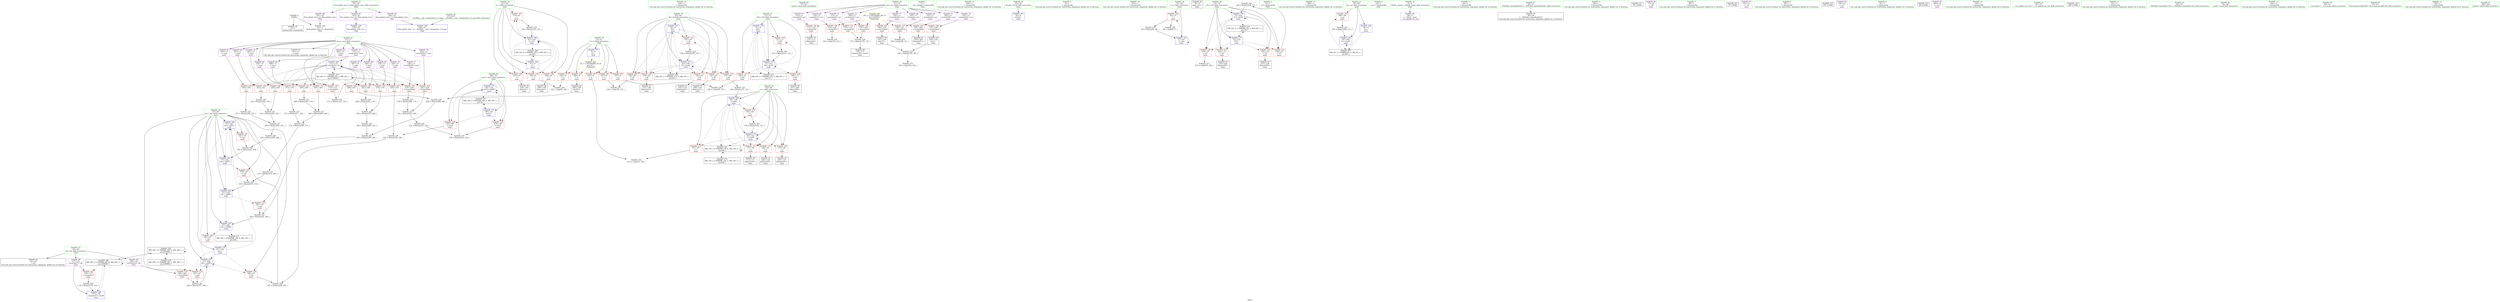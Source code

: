 digraph "SVFG" {
	label="SVFG";

	Node0x563de5ebff80 [shape=record,color=grey,label="{NodeID: 0\nNullPtr}"];
	Node0x563de5ebff80 -> Node0x563de5ee06c0[style=solid];
	Node0x563de5ebff80 -> Node0x563de5ee87f0[style=solid];
	Node0x563de5ee9860 [shape=record,color=blue,label="{NodeID: 180\n67\<--247\nans\<--add71\nmain\n}"];
	Node0x563de5ee9860 -> Node0x563de5ee67e0[style=dashed];
	Node0x563de5ee9860 -> Node0x563de5ee9930[style=dashed];
	Node0x563de5ee0c90 [shape=record,color=red,label="{NodeID: 97\n100\<--8\n\<--n\nmain\n}"];
	Node0x563de5ee0c90 -> Node0x563de5ee5f10[style=solid];
	Node0x563de5ec4550 [shape=record,color=green,label="{NodeID: 14\n216\<--1\n\<--dummyObj\nCan only get source location for instruction, argument, global var or function.}"];
	Node0x563de5ee1880 [shape=record,color=red,label="{NodeID: 111\n152\<--63\n\<--i8\nmain\n}"];
	Node0x563de5ee1880 -> Node0x563de5ee1fc0[style=solid];
	Node0x563de5edfa30 [shape=record,color=green,label="{NodeID: 28\n52\<--53\nmain\<--main_field_insensitive\n}"];
	Node0x563de5ee6b20 [shape=record,color=red,label="{NodeID: 125\n234\<--69\n\<--ans2\nmain\n}"];
	Node0x563de5ee6b20 -> Node0x563de5eee6b0[style=solid];
	Node0x563de5ee05c0 [shape=record,color=green,label="{NodeID: 42\n27\<--315\n_GLOBAL__sub_I_SergioVieri_0_0.cpp\<--_GLOBAL__sub_I_SergioVieri_0_0.cpp_field_insensitive\n}"];
	Node0x563de5ee05c0 -> Node0x563de5ee86f0[style=solid];
	Node0x563de5eed030 [shape=record,color=grey,label="{NodeID: 222\n115 = Binary(114, 116, )\n}"];
	Node0x563de5eed030 -> Node0x563de5ee8c30[style=solid];
	Node0x563de5ee7680 [shape=record,color=red,label="{NodeID: 139\n160\<--159\n\<--arrayidx26\nmain\n}"];
	Node0x563de5ee7680 -> Node0x563de5ee2230[style=solid];
	Node0x563de5ee2230 [shape=record,color=black,label="{NodeID: 56\n161\<--160\nconv27\<--\nmain\n}"];
	Node0x563de5ee2230 -> Node0x563de5eedf30[style=solid];
	Node0x563de5eee530 [shape=record,color=grey,label="{NodeID: 236\n175 = Binary(170, 174, )\n}"];
	Node0x563de5eee530 -> Node0x563de5ee24a0[style=solid];
	Node0x563de5ee81e0 [shape=record,color=red,label="{NodeID: 153\n271\<--270\n\<--\nmain\n}"];
	Node0x563de5ee81e0 -> Node0x563de5eec8b0[style=solid];
	Node0x563de5ee2d90 [shape=record,color=purple,label="{NodeID: 70\n154\<--11\narrayidx24\<--arr\nmain\n}"];
	Node0x563de5ee2d90 -> Node0x563de5ee75b0[style=solid];
	Node0x563de5ee5f10 [shape=record,color=grey,label="{NodeID: 250\n101 = cmp(99, 100, )\n}"];
	Node0x563de5ee8dd0 [shape=record,color=blue,label="{NodeID: 167\n63\<--9\ni8\<--\nmain\n}"];
	Node0x563de5ee8dd0 -> Node0x563de5ee1610[style=dashed];
	Node0x563de5ee8dd0 -> Node0x563de5ee16e0[style=dashed];
	Node0x563de5ee8dd0 -> Node0x563de5ee17b0[style=dashed];
	Node0x563de5ee8dd0 -> Node0x563de5ee1880[style=dashed];
	Node0x563de5ee8dd0 -> Node0x563de5ee1950[style=dashed];
	Node0x563de5ee8dd0 -> Node0x563de5ee1a20[style=dashed];
	Node0x563de5ee8dd0 -> Node0x563de5ee9110[style=dashed];
	Node0x563de5ee8dd0 -> Node0x563de5efd910[style=dashed];
	Node0x563de5ee38f0 [shape=record,color=purple,label="{NodeID: 84\n270\<--13\n\<--num\nmain\n}"];
	Node0x563de5ee38f0 -> Node0x563de5ee81e0[style=solid];
	Node0x563de5ebfe60 [shape=record,color=green,label="{NodeID: 1\n7\<--1\n__dso_handle\<--dummyObj\nGlob }"];
	Node0x563de5ee9930 [shape=record,color=blue,label="{NodeID: 181\n67\<--262\nans\<--add77\nmain\n}"];
	Node0x563de5ee9930 -> Node0x563de5ee68b0[style=dashed];
	Node0x563de5ee9930 -> Node0x563de5ee9a00[style=dashed];
	Node0x563de5ee0d60 [shape=record,color=red,label="{NodeID: 98\n127\<--8\n\<--n\nmain\n}"];
	Node0x563de5ee0d60 -> Node0x563de5ee6090[style=solid];
	Node0x563de5ec4620 [shape=record,color=green,label="{NodeID: 15\n220\<--1\n\<--dummyObj\nCan only get source location for instruction, argument, global var or function.}"];
	Node0x563de5ee1950 [shape=record,color=red,label="{NodeID: 112\n167\<--63\n\<--i8\nmain\n}"];
	Node0x563de5ee1950 -> Node0x563de5ee2300[style=solid];
	Node0x563de5edfb00 [shape=record,color=green,label="{NodeID: 29\n55\<--56\nretval\<--retval_field_insensitive\nmain\n}"];
	Node0x563de5edfb00 -> Node0x563de5ee88f0[style=solid];
	Node0x563de5ee6bf0 [shape=record,color=red,label="{NodeID: 126\n242\<--69\n\<--ans2\nmain\n}"];
	Node0x563de5ee6bf0 -> Node0x563de5eee9b0[style=solid];
	Node0x563de5ee06c0 [shape=record,color=black,label="{NodeID: 43\n2\<--3\ndummyVal\<--dummyVal\n}"];
	Node0x563de5eed1b0 [shape=record,color=grey,label="{NodeID: 223\n276 = Binary(275, 274, )\n}"];
	Node0x563de5eed1b0 -> Node0x563de5ee9a00[style=solid];
	Node0x563de5ee7750 [shape=record,color=red,label="{NodeID: 140\n170\<--169\n\<--arrayidx32\nmain\n}"];
	Node0x563de5ee7750 -> Node0x563de5eee530[style=solid];
	Node0x563de5ee2300 [shape=record,color=black,label="{NodeID: 57\n168\<--167\nidxprom31\<--\nmain\n}"];
	Node0x563de5eee6b0 [shape=record,color=grey,label="{NodeID: 237\n235 = Binary(234, 232, )\n}"];
	Node0x563de5eee6b0 -> Node0x563de5ee96c0[style=solid];
	Node0x563de5ee82b0 [shape=record,color=red,label="{NodeID: 154\n279\<--278\n\<--\nmain\n}"];
	Node0x563de5ee82b0 -> Node0x563de5eed630[style=solid];
	Node0x563de5ee2e60 [shape=record,color=purple,label="{NodeID: 71\n159\<--11\narrayidx26\<--arr\nmain\n}"];
	Node0x563de5ee2e60 -> Node0x563de5ee7680[style=solid];
	Node0x563de5ee6090 [shape=record,color=grey,label="{NodeID: 251\n128 = cmp(126, 127, )\n}"];
	Node0x563de5ee8ea0 [shape=record,color=blue,label="{NodeID: 168\n65\<--138\nj\<--add\nmain\n}"];
	Node0x563de5ee8ea0 -> Node0x563de5ee1af0[style=dashed];
	Node0x563de5ee8ea0 -> Node0x563de5ee6300[style=dashed];
	Node0x563de5ee8ea0 -> Node0x563de5ee63d0[style=dashed];
	Node0x563de5ee8ea0 -> Node0x563de5ee64a0[style=dashed];
	Node0x563de5ee8ea0 -> Node0x563de5ee6570[style=dashed];
	Node0x563de5ee8ea0 -> Node0x563de5ee9040[style=dashed];
	Node0x563de5ee8ea0 -> Node0x563de5efb110[style=dashed];
	Node0x563de5ee39c0 [shape=record,color=purple,label="{NodeID: 85\n278\<--13\n\<--num\nmain\n}"];
	Node0x563de5ee39c0 -> Node0x563de5ee82b0[style=solid];
	Node0x563de5ec4200 [shape=record,color=green,label="{NodeID: 2\n9\<--1\n\<--dummyObj\nCan only get source location for instruction, argument, global var or function.}"];
	Node0x563de5ee9a00 [shape=record,color=blue,label="{NodeID: 182\n67\<--276\nans\<--add83\nmain\n}"];
	Node0x563de5ee9a00 -> Node0x563de5ee6980[style=dashed];
	Node0x563de5ee9a00 -> Node0x563de5ee9ad0[style=dashed];
	Node0x563de5ee0e30 [shape=record,color=red,label="{NodeID: 99\n142\<--8\n\<--n\nmain\n}"];
	Node0x563de5ee0e30 -> Node0x563de5ee6210[style=solid];
	Node0x563de5ec4b50 [shape=record,color=green,label="{NodeID: 16\n233\<--1\n\<--dummyObj\nCan only get source location for instruction, argument, global var or function.}"];
	Node0x563de5ee1a20 [shape=record,color=red,label="{NodeID: 113\n187\<--63\n\<--i8\nmain\n}"];
	Node0x563de5ee1a20 -> Node0x563de5eee230[style=solid];
	Node0x563de5edfbd0 [shape=record,color=green,label="{NodeID: 30\n57\<--58\nt\<--t_field_insensitive\nmain\n}"];
	Node0x563de5edfbd0 -> Node0x563de5ee10a0[style=solid];
	Node0x563de5edfbd0 -> Node0x563de5ee8a90[style=solid];
	Node0x563de5ee6cc0 [shape=record,color=red,label="{NodeID: 127\n196\<--71\n\<--i45\nmain\n}"];
	Node0x563de5ee6cc0 -> Node0x563de5ef1340[style=solid];
	Node0x563de5ee07c0 [shape=record,color=black,label="{NodeID: 44\n54\<--9\nmain_ret\<--\nmain\n}"];
	Node0x563de5eed330 [shape=record,color=grey,label="{NodeID: 224\n284 = Binary(283, 233, )\n}"];
	Node0x563de5eed330 -> Node0x563de5eeceb0[style=solid];
	Node0x563de5ee7820 [shape=record,color=red,label="{NodeID: 141\n174\<--173\n\<--arrayidx34\nmain\n}"];
	Node0x563de5ee7820 -> Node0x563de5eee530[style=solid];
	Node0x563de5ee23d0 [shape=record,color=black,label="{NodeID: 58\n172\<--171\nidxprom33\<--\nmain\n}"];
	Node0x563de5eee830 [shape=record,color=grey,label="{NodeID: 238\n239 = Binary(238, 121, )\n}"];
	Node0x563de5eee830 -> Node0x563de5ee9790[style=solid];
	Node0x563de5ee8380 [shape=record,color=red,label="{NodeID: 155\n281\<--280\n\<--\nmain\n}"];
	Node0x563de5ee8380 -> Node0x563de5eeca30[style=solid];
	Node0x563de5ee2f30 [shape=record,color=purple,label="{NodeID: 72\n169\<--11\narrayidx32\<--arr\nmain\n}"];
	Node0x563de5ee2f30 -> Node0x563de5ee7750[style=solid];
	Node0x563de5ee6210 [shape=record,color=grey,label="{NodeID: 252\n143 = cmp(141, 142, )\n}"];
	Node0x563de5ee8f70 [shape=record,color=blue,label="{NodeID: 169\n177\<--179\narrayidx37\<--inc38\nmain\n}"];
	Node0x563de5ee8f70 -> Node0x563de5f02220[style=dashed];
	Node0x563de5ee3a90 [shape=record,color=purple,label="{NodeID: 86\n280\<--13\n\<--num\nmain\n}"];
	Node0x563de5ee3a90 -> Node0x563de5ee8380[style=solid];
	Node0x563de5ec4290 [shape=record,color=green,label="{NodeID: 3\n21\<--1\n.str\<--dummyObj\nGlob }"];
	Node0x563de5ee9ad0 [shape=record,color=blue,label="{NodeID: 183\n67\<--292\nans\<--add90\nmain\n}"];
	Node0x563de5ee9ad0 -> Node0x563de5ee6a50[style=dashed];
	Node0x563de5ee9ad0 -> Node0x563de5efe310[style=dashed];
	Node0x563de5ee0f00 [shape=record,color=red,label="{NodeID: 100\n197\<--8\n\<--n\nmain\n}"];
	Node0x563de5ee0f00 -> Node0x563de5ef1340[style=solid];
	Node0x563de5ec4c20 [shape=record,color=green,label="{NodeID: 17\n260\<--1\n\<--dummyObj\nCan only get source location for instruction, argument, global var or function.}"];
	Node0x563de5ee1af0 [shape=record,color=red,label="{NodeID: 114\n141\<--65\n\<--j\nmain\n}"];
	Node0x563de5ee1af0 -> Node0x563de5ee6210[style=solid];
	Node0x563de5edfca0 [shape=record,color=green,label="{NodeID: 31\n59\<--60\nno\<--no_field_insensitive\nmain\n}"];
	Node0x563de5edfca0 -> Node0x563de5ee1170[style=solid];
	Node0x563de5edfca0 -> Node0x563de5ee89c0[style=solid];
	Node0x563de5edfca0 -> Node0x563de5ee9ba0[style=solid];
	Node0x563de5f036f0 [shape=record,color=yellow,style=double,label="{NodeID: 294\n24V_1 = ENCHI(MR_24V_0)\npts\{120000 \}\nFun[main]}"];
	Node0x563de5f036f0 -> Node0x563de5ee7270[style=dashed];
	Node0x563de5f036f0 -> Node0x563de5ee7410[style=dashed];
	Node0x563de5f036f0 -> Node0x563de5ee74e0[style=dashed];
	Node0x563de5f036f0 -> Node0x563de5ee75b0[style=dashed];
	Node0x563de5f036f0 -> Node0x563de5ee7680[style=dashed];
	Node0x563de5f036f0 -> Node0x563de5ee7750[style=dashed];
	Node0x563de5f036f0 -> Node0x563de5ee7820[style=dashed];
	Node0x563de5f036f0 -> Node0x563de5ee79c0[style=dashed];
	Node0x563de5ee6d90 [shape=record,color=red,label="{NodeID: 128\n200\<--71\n\<--i45\nmain\n}"];
	Node0x563de5ee6d90 -> Node0x563de5ee2570[style=solid];
	Node0x563de5ee0890 [shape=record,color=black,label="{NodeID: 45\n16\<--13\n\<--num\nCan only get source location for instruction, argument, global var or function.}"];
	Node0x563de5eed4b0 [shape=record,color=grey,label="{NodeID: 225\n295 = Binary(294, 121, )\n}"];
	Node0x563de5eed4b0 -> Node0x563de5ee9ba0[style=solid];
	Node0x563de5ee78f0 [shape=record,color=red,label="{NodeID: 142\n178\<--177\n\<--arrayidx37\nmain\n}"];
	Node0x563de5ee78f0 -> Node0x563de5eed930[style=solid];
	Node0x563de5ee24a0 [shape=record,color=black,label="{NodeID: 59\n176\<--175\nidxprom36\<--mul35\nmain\n}"];
	Node0x563de5eee9b0 [shape=record,color=grey,label="{NodeID: 239\n245 = Binary(242, 244, )\n}"];
	Node0x563de5eee9b0 -> Node0x563de5eeeb30[style=solid];
	Node0x563de5ee8450 [shape=record,color=red,label="{NodeID: 156\n288\<--287\n\<--\nmain\n}"];
	Node0x563de5ee8450 -> Node0x563de5eecd30[style=solid];
	Node0x563de5ee3000 [shape=record,color=purple,label="{NodeID: 73\n173\<--11\narrayidx34\<--arr\nmain\n}"];
	Node0x563de5ee3000 -> Node0x563de5ee7820[style=solid];
	Node0x563de5ef0ec0 [shape=record,color=grey,label="{NodeID: 253\n163 = cmp(162, 164, )\n}"];
	Node0x563de5ee9040 [shape=record,color=blue,label="{NodeID: 170\n65\<--183\nj\<--inc40\nmain\n}"];
	Node0x563de5ee9040 -> Node0x563de5ee1af0[style=dashed];
	Node0x563de5ee9040 -> Node0x563de5ee6300[style=dashed];
	Node0x563de5ee9040 -> Node0x563de5ee63d0[style=dashed];
	Node0x563de5ee9040 -> Node0x563de5ee64a0[style=dashed];
	Node0x563de5ee9040 -> Node0x563de5ee6570[style=dashed];
	Node0x563de5ee9040 -> Node0x563de5ee9040[style=dashed];
	Node0x563de5ee9040 -> Node0x563de5efb110[style=dashed];
	Node0x563de5ee3b60 [shape=record,color=purple,label="{NodeID: 87\n287\<--13\n\<--num\nmain\n}"];
	Node0x563de5ee3b60 -> Node0x563de5ee8450[style=solid];
	Node0x563de5ec05f0 [shape=record,color=green,label="{NodeID: 4\n23\<--1\n.str.1\<--dummyObj\nGlob }"];
	Node0x563de5efcf10 [shape=record,color=black,label="{NodeID: 267\nMR_8V_3 = PHI(MR_8V_4, MR_8V_2, )\npts\{60 \}\n}"];
	Node0x563de5efcf10 -> Node0x563de5ee1170[style=dashed];
	Node0x563de5efcf10 -> Node0x563de5ee9ba0[style=dashed];
	Node0x563de5ee9ba0 [shape=record,color=blue,label="{NodeID: 184\n59\<--295\nno\<--inc91\nmain\n}"];
	Node0x563de5ee9ba0 -> Node0x563de5efcf10[style=dashed];
	Node0x563de5ee0fd0 [shape=record,color=red,label="{NodeID: 101\n285\<--8\n\<--n\nmain\n}"];
	Node0x563de5ee0fd0 -> Node0x563de5ee28b0[style=solid];
	Node0x563de5ec4cf0 [shape=record,color=green,label="{NodeID: 18\n4\<--6\n_ZStL8__ioinit\<--_ZStL8__ioinit_field_insensitive\nGlob }"];
	Node0x563de5ec4cf0 -> Node0x563de5ee2980[style=solid];
	Node0x563de5ee6300 [shape=record,color=red,label="{NodeID: 115\n145\<--65\n\<--j\nmain\n}"];
	Node0x563de5ee6300 -> Node0x563de5ee1ef0[style=solid];
	Node0x563de5edfd70 [shape=record,color=green,label="{NodeID: 32\n61\<--62\ni\<--i_field_insensitive\nmain\n}"];
	Node0x563de5edfd70 -> Node0x563de5ee1240[style=solid];
	Node0x563de5edfd70 -> Node0x563de5ee13a0[style=solid];
	Node0x563de5edfd70 -> Node0x563de5ee1470[style=solid];
	Node0x563de5edfd70 -> Node0x563de5ee1540[style=solid];
	Node0x563de5edfd70 -> Node0x563de5ee8b60[style=solid];
	Node0x563de5edfd70 -> Node0x563de5ee8d00[style=solid];
	Node0x563de5ee5210 [shape=record,color=grey,label="{NodeID: 212\n268 = Binary(267, 116, )\n}"];
	Node0x563de5ee5210 -> Node0x563de5eec2b0[style=solid];
	Node0x563de5ee6e60 [shape=record,color=red,label="{NodeID: 129\n211\<--71\n\<--i45\nmain\n}"];
	Node0x563de5ee6e60 -> Node0x563de5ee5610[style=solid];
	Node0x563de5ee0990 [shape=record,color=black,label="{NodeID: 46\n19\<--18\n\<--ab\nCan only get source location for instruction, argument, global var or function.}"];
	Node0x563de5eed630 [shape=record,color=grey,label="{NodeID: 226\n283 = Binary(279, 282, )\n}"];
	Node0x563de5eed630 -> Node0x563de5eed330[style=solid];
	Node0x563de5ee79c0 [shape=record,color=red,label="{NodeID: 143\n203\<--202\n\<--arrayidx50\nmain\n}"];
	Node0x563de5ee79c0 -> Node0x563de5ee2640[style=solid];
	Node0x563de5ee2570 [shape=record,color=black,label="{NodeID: 60\n201\<--200\nidxprom49\<--\nmain\n}"];
	Node0x563de5eeeb30 [shape=record,color=grey,label="{NodeID: 240\n247 = Binary(246, 245, )\n}"];
	Node0x563de5eeeb30 -> Node0x563de5ee9860[style=solid];
	Node0x563de5ee8520 [shape=record,color=blue,label="{NodeID: 157\n8\<--9\nn\<--\nGlob }"];
	Node0x563de5ee8520 -> Node0x563de5f02310[style=dashed];
	Node0x563de5ee30d0 [shape=record,color=purple,label="{NodeID: 74\n202\<--11\narrayidx50\<--arr\nmain\n}"];
	Node0x563de5ee30d0 -> Node0x563de5ee79c0[style=solid];
	Node0x563de5ef1040 [shape=record,color=grey,label="{NodeID: 254\n134 = cmp(133, 121, )\n}"];
	Node0x563de5ee9110 [shape=record,color=blue,label="{NodeID: 171\n63\<--188\ni8\<--inc43\nmain\n}"];
	Node0x563de5ee9110 -> Node0x563de5ee1610[style=dashed];
	Node0x563de5ee9110 -> Node0x563de5ee16e0[style=dashed];
	Node0x563de5ee9110 -> Node0x563de5ee17b0[style=dashed];
	Node0x563de5ee9110 -> Node0x563de5ee1880[style=dashed];
	Node0x563de5ee9110 -> Node0x563de5ee1950[style=dashed];
	Node0x563de5ee9110 -> Node0x563de5ee1a20[style=dashed];
	Node0x563de5ee9110 -> Node0x563de5ee9110[style=dashed];
	Node0x563de5ee9110 -> Node0x563de5efd910[style=dashed];
	Node0x563de5ee3c30 [shape=record,color=purple,label="{NodeID: 88\n177\<--18\narrayidx37\<--ab\nmain\n}"];
	Node0x563de5ee3c30 -> Node0x563de5ee78f0[style=solid];
	Node0x563de5ee3c30 -> Node0x563de5ee8f70[style=solid];
	Node0x563de5ec0680 [shape=record,color=green,label="{NodeID: 5\n26\<--1\n\<--dummyObj\nCan only get source location for instruction, argument, global var or function.}"];
	Node0x563de5efd410 [shape=record,color=black,label="{NodeID: 268\nMR_10V_2 = PHI(MR_10V_4, MR_10V_1, )\npts\{62 \}\n}"];
	Node0x563de5efd410 -> Node0x563de5ee8b60[style=dashed];
	Node0x563de5ee10a0 [shape=record,color=red,label="{NodeID: 102\n82\<--57\n\<--t\nmain\n}"];
	Node0x563de5ee10a0 -> Node0x563de5eec5b0[style=solid];
	Node0x563de5ee10a0 -> Node0x563de5ee5d90[style=solid];
	Node0x563de5ec4dc0 [shape=record,color=green,label="{NodeID: 19\n8\<--10\nn\<--n_field_insensitive\nGlob }"];
	Node0x563de5ec4dc0 -> Node0x563de5ee0c90[style=solid];
	Node0x563de5ec4dc0 -> Node0x563de5ee0d60[style=solid];
	Node0x563de5ec4dc0 -> Node0x563de5ee0e30[style=solid];
	Node0x563de5ec4dc0 -> Node0x563de5ee0f00[style=solid];
	Node0x563de5ec4dc0 -> Node0x563de5ee0fd0[style=solid];
	Node0x563de5ec4dc0 -> Node0x563de5ee8520[style=solid];
	Node0x563de5f02220 [shape=record,color=black,label="{NodeID: 282\nMR_28V_5 = PHI(MR_28V_6, MR_28V_3, )\npts\{200000 \}\n}"];
	Node0x563de5f02220 -> Node0x563de5ee78f0[style=dashed];
	Node0x563de5f02220 -> Node0x563de5ee8f70[style=dashed];
	Node0x563de5f02220 -> Node0x563de5efb610[style=dashed];
	Node0x563de5f02220 -> Node0x563de5f02220[style=dashed];
	Node0x563de5ee63d0 [shape=record,color=red,label="{NodeID: 116\n157\<--65\n\<--j\nmain\n}"];
	Node0x563de5ee63d0 -> Node0x563de5ee2160[style=solid];
	Node0x563de5edfe40 [shape=record,color=green,label="{NodeID: 33\n63\<--64\ni8\<--i8_field_insensitive\nmain\n}"];
	Node0x563de5edfe40 -> Node0x563de5ee1610[style=solid];
	Node0x563de5edfe40 -> Node0x563de5ee16e0[style=solid];
	Node0x563de5edfe40 -> Node0x563de5ee17b0[style=solid];
	Node0x563de5edfe40 -> Node0x563de5ee1880[style=solid];
	Node0x563de5edfe40 -> Node0x563de5ee1950[style=solid];
	Node0x563de5edfe40 -> Node0x563de5ee1a20[style=solid];
	Node0x563de5edfe40 -> Node0x563de5ee8dd0[style=solid];
	Node0x563de5edfe40 -> Node0x563de5ee9110[style=solid];
	Node0x563de5eec2b0 [shape=record,color=grey,label="{NodeID: 213\n269 = Binary(265, 268, )\n}"];
	Node0x563de5eec2b0 -> Node0x563de5eec730[style=solid];
	Node0x563de5ee6f30 [shape=record,color=red,label="{NodeID: 130\n218\<--73\n\<--i57\nmain\n}"];
	Node0x563de5ee6f30 -> Node0x563de5ef14c0[style=solid];
	Node0x563de5ee0a90 [shape=record,color=black,label="{NodeID: 47\n38\<--39\n\<--_ZNSt8ios_base4InitD1Ev\nCan only get source location for instruction, argument, global var or function.}"];
	Node0x563de5eed7b0 [shape=record,color=grey,label="{NodeID: 227\n231 = Binary(225, 230, )\n}"];
	Node0x563de5eed7b0 -> Node0x563de5eedab0[style=solid];
	Node0x563de5ee7a90 [shape=record,color=red,label="{NodeID: 144\n206\<--205\n\<--arrayidx52\nmain\n}"];
	Node0x563de5ee7a90 -> Node0x563de5ee5310[style=solid];
	Node0x563de5ee2640 [shape=record,color=black,label="{NodeID: 61\n204\<--203\nidxprom51\<--\nmain\n}"];
	Node0x563de5eeecb0 [shape=record,color=grey,label="{NodeID: 241\n254 = Binary(250, 253, )\n}"];
	Node0x563de5eeecb0 -> Node0x563de5ee5a90[style=solid];
	Node0x563de5ee85f0 [shape=record,color=blue,label="{NodeID: 158\n319\<--26\nllvm.global_ctors_0\<--\nGlob }"];
	Node0x563de5ee31a0 [shape=record,color=purple,label="{NodeID: 75\n113\<--13\narrayidx6\<--num\nmain\n}"];
	Node0x563de5ee31a0 -> Node0x563de5ee7340[style=solid];
	Node0x563de5ee31a0 -> Node0x563de5ee8c30[style=solid];
	Node0x563de5ef11c0 [shape=record,color=grey,label="{NodeID: 255\n149 = cmp(148, 121, )\n}"];
	Node0x563de5ee91e0 [shape=record,color=blue,label="{NodeID: 172\n67\<--192\nans\<--\nmain\n}"];
	Node0x563de5ee91e0 -> Node0x563de5ee6640[style=dashed];
	Node0x563de5ee91e0 -> Node0x563de5ee6710[style=dashed];
	Node0x563de5ee91e0 -> Node0x563de5ee9450[style=dashed];
	Node0x563de5ee91e0 -> Node0x563de5ee9860[style=dashed];
	Node0x563de5ee3d00 [shape=record,color=purple,label="{NodeID: 89\n205\<--18\narrayidx52\<--ab\nmain\n}"];
	Node0x563de5ee3d00 -> Node0x563de5ee7a90[style=solid];
	Node0x563de5ec0860 [shape=record,color=green,label="{NodeID: 6\n84\<--1\n\<--dummyObj\nCan only get source location for instruction, argument, global var or function.}"];
	Node0x563de5efd910 [shape=record,color=black,label="{NodeID: 269\nMR_12V_2 = PHI(MR_12V_4, MR_12V_1, )\npts\{64 \}\n}"];
	Node0x563de5efd910 -> Node0x563de5ee8dd0[style=dashed];
	Node0x563de5ee1170 [shape=record,color=red,label="{NodeID: 103\n294\<--59\n\<--no\nmain\n}"];
	Node0x563de5ee1170 -> Node0x563de5eed4b0[style=solid];
	Node0x563de5ec4e90 [shape=record,color=green,label="{NodeID: 20\n11\<--12\narr\<--arr_field_insensitive\nGlob }"];
	Node0x563de5ec4e90 -> Node0x563de5ee2a50[style=solid];
	Node0x563de5ec4e90 -> Node0x563de5ee2b20[style=solid];
	Node0x563de5ec4e90 -> Node0x563de5ee2bf0[style=solid];
	Node0x563de5ec4e90 -> Node0x563de5ee2cc0[style=solid];
	Node0x563de5ec4e90 -> Node0x563de5ee2d90[style=solid];
	Node0x563de5ec4e90 -> Node0x563de5ee2e60[style=solid];
	Node0x563de5ec4e90 -> Node0x563de5ee2f30[style=solid];
	Node0x563de5ec4e90 -> Node0x563de5ee3000[style=solid];
	Node0x563de5ec4e90 -> Node0x563de5ee30d0[style=solid];
	Node0x563de5f02310 [shape=record,color=yellow,style=double,label="{NodeID: 283\n2V_1 = ENCHI(MR_2V_0)\npts\{10 \}\nFun[main]}"];
	Node0x563de5f02310 -> Node0x563de5ee0c90[style=dashed];
	Node0x563de5f02310 -> Node0x563de5ee0d60[style=dashed];
	Node0x563de5f02310 -> Node0x563de5ee0e30[style=dashed];
	Node0x563de5f02310 -> Node0x563de5ee0f00[style=dashed];
	Node0x563de5f02310 -> Node0x563de5ee0fd0[style=dashed];
	Node0x563de5ee64a0 [shape=record,color=red,label="{NodeID: 117\n171\<--65\n\<--j\nmain\n}"];
	Node0x563de5ee64a0 -> Node0x563de5ee23d0[style=solid];
	Node0x563de5edff10 [shape=record,color=green,label="{NodeID: 34\n65\<--66\nj\<--j_field_insensitive\nmain\n}"];
	Node0x563de5edff10 -> Node0x563de5ee1af0[style=solid];
	Node0x563de5edff10 -> Node0x563de5ee6300[style=solid];
	Node0x563de5edff10 -> Node0x563de5ee63d0[style=solid];
	Node0x563de5edff10 -> Node0x563de5ee64a0[style=solid];
	Node0x563de5edff10 -> Node0x563de5ee6570[style=solid];
	Node0x563de5edff10 -> Node0x563de5ee8ea0[style=solid];
	Node0x563de5edff10 -> Node0x563de5ee9040[style=solid];
	Node0x563de5eec430 [shape=record,color=grey,label="{NodeID: 214\n274 = Binary(273, 260, )\n}"];
	Node0x563de5eec430 -> Node0x563de5eed1b0[style=solid];
	Node0x563de5ee7000 [shape=record,color=red,label="{NodeID: 131\n222\<--73\n\<--i57\nmain\n}"];
	Node0x563de5ee7000 -> Node0x563de5ee2710[style=solid];
	Node0x563de5ee1bb0 [shape=record,color=black,label="{NodeID: 48\n104\<--103\nidxprom\<--\nmain\n}"];
	Node0x563de5f0fac0 [shape=record,color=black,label="{NodeID: 311\n78 = PHI()\n}"];
	Node0x563de5eed930 [shape=record,color=grey,label="{NodeID: 228\n179 = Binary(178, 116, )\n}"];
	Node0x563de5eed930 -> Node0x563de5ee8f70[style=solid];
	Node0x563de5ee7b60 [shape=record,color=red,label="{NodeID: 145\n225\<--224\n\<--arrayidx62\nmain\n}"];
	Node0x563de5ee7b60 -> Node0x563de5eed7b0[style=solid];
	Node0x563de5ee2710 [shape=record,color=black,label="{NodeID: 62\n223\<--222\nidxprom61\<--\nmain\n}"];
	Node0x563de5ee5310 [shape=record,color=grey,label="{NodeID: 242\n208 = Binary(207, 206, )\n}"];
	Node0x563de5ee5310 -> Node0x563de5ee9450[style=solid];
	Node0x563de5ee86f0 [shape=record,color=blue,label="{NodeID: 159\n320\<--27\nllvm.global_ctors_1\<--_GLOBAL__sub_I_SergioVieri_0_0.cpp\nGlob }"];
	Node0x563de5ee3270 [shape=record,color=purple,label="{NodeID: 76\n224\<--13\narrayidx62\<--num\nmain\n}"];
	Node0x563de5ee3270 -> Node0x563de5ee7b60[style=solid];
	Node0x563de5ef1340 [shape=record,color=grey,label="{NodeID: 256\n198 = cmp(196, 197, )\n}"];
	Node0x563de5ee92b0 [shape=record,color=blue,label="{NodeID: 173\n69\<--192\nans2\<--\nmain\n}"];
	Node0x563de5ee92b0 -> Node0x563de5ee6b20[style=dashed];
	Node0x563de5ee92b0 -> Node0x563de5ee6bf0[style=dashed];
	Node0x563de5ee92b0 -> Node0x563de5ee96c0[style=dashed];
	Node0x563de5ee92b0 -> Node0x563de5efe810[style=dashed];
	Node0x563de5ee3dd0 [shape=record,color=purple,label="{NodeID: 90\n77\<--21\n\<--.str\nmain\n}"];
	Node0x563de5ec08f0 [shape=record,color=green,label="{NodeID: 7\n89\<--1\n\<--dummyObj\nCan only get source location for instruction, argument, global var or function.}"];
	Node0x563de5efde10 [shape=record,color=black,label="{NodeID: 270\nMR_14V_2 = PHI(MR_14V_3, MR_14V_1, )\npts\{66 \}\n}"];
	Node0x563de5efde10 -> Node0x563de5efb110[style=dashed];
	Node0x563de5ee1240 [shape=record,color=red,label="{NodeID: 104\n99\<--61\n\<--i\nmain\n}"];
	Node0x563de5ee1240 -> Node0x563de5ee5f10[style=solid];
	Node0x563de5ec4f60 [shape=record,color=green,label="{NodeID: 21\n13\<--17\nnum\<--num_field_insensitive\nGlob }"];
	Node0x563de5ec4f60 -> Node0x563de5ee0890[style=solid];
	Node0x563de5ec4f60 -> Node0x563de5ee31a0[style=solid];
	Node0x563de5ec4f60 -> Node0x563de5ee3270[style=solid];
	Node0x563de5ec4f60 -> Node0x563de5ee3340[style=solid];
	Node0x563de5ec4f60 -> Node0x563de5ee3410[style=solid];
	Node0x563de5ec4f60 -> Node0x563de5ee34e0[style=solid];
	Node0x563de5ec4f60 -> Node0x563de5ee35b0[style=solid];
	Node0x563de5ec4f60 -> Node0x563de5ee3680[style=solid];
	Node0x563de5ec4f60 -> Node0x563de5ee3750[style=solid];
	Node0x563de5ec4f60 -> Node0x563de5ee3820[style=solid];
	Node0x563de5ec4f60 -> Node0x563de5ee38f0[style=solid];
	Node0x563de5ec4f60 -> Node0x563de5ee39c0[style=solid];
	Node0x563de5ec4f60 -> Node0x563de5ee3a90[style=solid];
	Node0x563de5ec4f60 -> Node0x563de5ee3b60[style=solid];
	Node0x563de5ee6570 [shape=record,color=red,label="{NodeID: 118\n182\<--65\n\<--j\nmain\n}"];
	Node0x563de5ee6570 -> Node0x563de5eee3b0[style=solid];
	Node0x563de5edffe0 [shape=record,color=green,label="{NodeID: 35\n67\<--68\nans\<--ans_field_insensitive\nmain\n}"];
	Node0x563de5edffe0 -> Node0x563de5ee6640[style=solid];
	Node0x563de5edffe0 -> Node0x563de5ee6710[style=solid];
	Node0x563de5edffe0 -> Node0x563de5ee67e0[style=solid];
	Node0x563de5edffe0 -> Node0x563de5ee68b0[style=solid];
	Node0x563de5edffe0 -> Node0x563de5ee6980[style=solid];
	Node0x563de5edffe0 -> Node0x563de5ee6a50[style=solid];
	Node0x563de5edffe0 -> Node0x563de5ee91e0[style=solid];
	Node0x563de5edffe0 -> Node0x563de5ee9450[style=solid];
	Node0x563de5edffe0 -> Node0x563de5ee9860[style=solid];
	Node0x563de5edffe0 -> Node0x563de5ee9930[style=solid];
	Node0x563de5edffe0 -> Node0x563de5ee9a00[style=solid];
	Node0x563de5edffe0 -> Node0x563de5ee9ad0[style=solid];
	Node0x563de5eec5b0 [shape=record,color=grey,label="{NodeID: 215\n83 = Binary(82, 84, )\n}"];
	Node0x563de5eec5b0 -> Node0x563de5ee8a90[style=solid];
	Node0x563de5ee70d0 [shape=record,color=red,label="{NodeID: 132\n226\<--73\n\<--i57\nmain\n}"];
	Node0x563de5ee70d0 -> Node0x563de5ee27e0[style=solid];
	Node0x563de5ee1c80 [shape=record,color=black,label="{NodeID: 49\n109\<--108\nidxprom3\<--\nmain\n}"];
	Node0x563de5f0fbc0 [shape=record,color=black,label="{NodeID: 312\n37 = PHI()\n}"];
	Node0x563de5eedab0 [shape=record,color=grey,label="{NodeID: 229\n232 = Binary(231, 233, )\n}"];
	Node0x563de5eedab0 -> Node0x563de5eee6b0[style=solid];
	Node0x563de5ee7c30 [shape=record,color=red,label="{NodeID: 146\n229\<--228\n\<--arrayidx64\nmain\n}"];
	Node0x563de5ee7c30 -> Node0x563de5eedc30[style=solid];
	Node0x563de5ee27e0 [shape=record,color=black,label="{NodeID: 63\n227\<--226\nidxprom63\<--\nmain\n}"];
	Node0x563de5ee5490 [shape=record,color=grey,label="{NodeID: 243\n257 = Binary(256, 233, )\n}"];
	Node0x563de5ee5490 -> Node0x563de5ee5a90[style=solid];
	Node0x563de5ee87f0 [shape=record,color=blue, style = dotted,label="{NodeID: 160\n321\<--3\nllvm.global_ctors_2\<--dummyVal\nGlob }"];
	Node0x563de5ee3340 [shape=record,color=purple,label="{NodeID: 77\n228\<--13\narrayidx64\<--num\nmain\n}"];
	Node0x563de5ee3340 -> Node0x563de5ee7c30[style=solid];
	Node0x563de5ef14c0 [shape=record,color=grey,label="{NodeID: 257\n219 = cmp(218, 220, )\n}"];
	Node0x563de5ee9380 [shape=record,color=blue,label="{NodeID: 174\n71\<--9\ni45\<--\nmain\n}"];
	Node0x563de5ee9380 -> Node0x563de5ee6cc0[style=dashed];
	Node0x563de5ee9380 -> Node0x563de5ee6d90[style=dashed];
	Node0x563de5ee9380 -> Node0x563de5ee6e60[style=dashed];
	Node0x563de5ee9380 -> Node0x563de5ee9520[style=dashed];
	Node0x563de5ee9380 -> Node0x563de5efed10[style=dashed];
	Node0x563de5ee3ea0 [shape=record,color=purple,label="{NodeID: 91\n95\<--21\n\<--.str\nmain\n}"];
	Node0x563de5ec0980 [shape=record,color=green,label="{NodeID: 8\n90\<--1\n\<--dummyObj\nCan only get source location for instruction, argument, global var or function.}"];
	Node0x563de5efe310 [shape=record,color=black,label="{NodeID: 271\nMR_16V_2 = PHI(MR_16V_9, MR_16V_1, )\npts\{68 \}\n}"];
	Node0x563de5efe310 -> Node0x563de5ee91e0[style=dashed];
	Node0x563de5ee13a0 [shape=record,color=red,label="{NodeID: 105\n103\<--61\n\<--i\nmain\n}"];
	Node0x563de5ee13a0 -> Node0x563de5ee1bb0[style=solid];
	Node0x563de5ec5030 [shape=record,color=green,label="{NodeID: 22\n18\<--20\nab\<--ab_field_insensitive\nGlob }"];
	Node0x563de5ec5030 -> Node0x563de5ee0990[style=solid];
	Node0x563de5ec5030 -> Node0x563de5ee3c30[style=solid];
	Node0x563de5ec5030 -> Node0x563de5ee3d00[style=solid];
	Node0x563de5ee6640 [shape=record,color=red,label="{NodeID: 119\n207\<--67\n\<--ans\nmain\n}"];
	Node0x563de5ee6640 -> Node0x563de5ee5310[style=solid];
	Node0x563de5ee00b0 [shape=record,color=green,label="{NodeID: 36\n69\<--70\nans2\<--ans2_field_insensitive\nmain\n}"];
	Node0x563de5ee00b0 -> Node0x563de5ee6b20[style=solid];
	Node0x563de5ee00b0 -> Node0x563de5ee6bf0[style=solid];
	Node0x563de5ee00b0 -> Node0x563de5ee92b0[style=solid];
	Node0x563de5ee00b0 -> Node0x563de5ee96c0[style=solid];
	Node0x563de5eec730 [shape=record,color=grey,label="{NodeID: 216\n273 = Binary(269, 272, )\n}"];
	Node0x563de5eec730 -> Node0x563de5eec430[style=solid];
	Node0x563de5ee71a0 [shape=record,color=red,label="{NodeID: 133\n238\<--73\n\<--i57\nmain\n}"];
	Node0x563de5ee71a0 -> Node0x563de5eee830[style=solid];
	Node0x563de5ee1d50 [shape=record,color=black,label="{NodeID: 50\n112\<--111\nidxprom5\<--\nmain\n}"];
	Node0x563de5f0fcc0 [shape=record,color=black,label="{NodeID: 313\n107 = PHI()\n}"];
	Node0x563de5eedc30 [shape=record,color=grey,label="{NodeID: 230\n230 = Binary(229, 116, )\n}"];
	Node0x563de5eedc30 -> Node0x563de5eed7b0[style=solid];
	Node0x563de5ee7d00 [shape=record,color=red,label="{NodeID: 147\n244\<--243\n\<--\nmain\n}"];
	Node0x563de5ee7d00 -> Node0x563de5eee9b0[style=solid];
	Node0x563de5ee28b0 [shape=record,color=black,label="{NodeID: 64\n286\<--285\nconv87\<--\nmain\n}"];
	Node0x563de5ee28b0 -> Node0x563de5eecd30[style=solid];
	Node0x563de5ee5610 [shape=record,color=grey,label="{NodeID: 244\n212 = Binary(211, 121, )\n}"];
	Node0x563de5ee5610 -> Node0x563de5ee9520[style=solid];
	Node0x563de5ee88f0 [shape=record,color=blue,label="{NodeID: 161\n55\<--9\nretval\<--\nmain\n}"];
	Node0x563de5ee3410 [shape=record,color=purple,label="{NodeID: 78\n243\<--13\n\<--num\nmain\n}"];
	Node0x563de5ee3410 -> Node0x563de5ee7d00[style=solid];
	Node0x563de5ee9450 [shape=record,color=blue,label="{NodeID: 175\n67\<--208\nans\<--add53\nmain\n}"];
	Node0x563de5ee9450 -> Node0x563de5ee6640[style=dashed];
	Node0x563de5ee9450 -> Node0x563de5ee6710[style=dashed];
	Node0x563de5ee9450 -> Node0x563de5ee9450[style=dashed];
	Node0x563de5ee9450 -> Node0x563de5ee9860[style=dashed];
	Node0x563de5ee3f70 [shape=record,color=purple,label="{NodeID: 92\n106\<--21\n\<--.str\nmain\n}"];
	Node0x563de5ec3db0 [shape=record,color=green,label="{NodeID: 9\n91\<--1\n\<--dummyObj\nCan only get source location for instruction, argument, global var or function.}"];
	Node0x563de5efe810 [shape=record,color=black,label="{NodeID: 272\nMR_18V_2 = PHI(MR_18V_4, MR_18V_1, )\npts\{70 \}\n}"];
	Node0x563de5efe810 -> Node0x563de5ee92b0[style=dashed];
	Node0x563de5ee1470 [shape=record,color=red,label="{NodeID: 106\n108\<--61\n\<--i\nmain\n}"];
	Node0x563de5ee1470 -> Node0x563de5ee1c80[style=solid];
	Node0x563de5ec5100 [shape=record,color=green,label="{NodeID: 23\n25\<--29\nllvm.global_ctors\<--llvm.global_ctors_field_insensitive\nGlob }"];
	Node0x563de5ec5100 -> Node0x563de5ee4110[style=solid];
	Node0x563de5ec5100 -> Node0x563de5ee4210[style=solid];
	Node0x563de5ec5100 -> Node0x563de5ee0b90[style=solid];
	Node0x563de5ee6710 [shape=record,color=red,label="{NodeID: 120\n246\<--67\n\<--ans\nmain\n}"];
	Node0x563de5ee6710 -> Node0x563de5eeeb30[style=solid];
	Node0x563de5ee0180 [shape=record,color=green,label="{NodeID: 37\n71\<--72\ni45\<--i45_field_insensitive\nmain\n}"];
	Node0x563de5ee0180 -> Node0x563de5ee6cc0[style=solid];
	Node0x563de5ee0180 -> Node0x563de5ee6d90[style=solid];
	Node0x563de5ee0180 -> Node0x563de5ee6e60[style=solid];
	Node0x563de5ee0180 -> Node0x563de5ee9380[style=solid];
	Node0x563de5ee0180 -> Node0x563de5ee9520[style=solid];
	Node0x563de5eec8b0 [shape=record,color=grey,label="{NodeID: 217\n272 = Binary(271, 233, )\n}"];
	Node0x563de5eec8b0 -> Node0x563de5eec730[style=solid];
	Node0x563de5ee7270 [shape=record,color=red,label="{NodeID: 134\n111\<--110\n\<--arrayidx4\nmain\n}"];
	Node0x563de5ee7270 -> Node0x563de5ee1d50[style=solid];
	Node0x563de5ee1e20 [shape=record,color=black,label="{NodeID: 51\n131\<--130\nidxprom12\<--\nmain\n}"];
	Node0x563de5f0fdc0 [shape=record,color=black,label="{NodeID: 314\n96 = PHI()\n}"];
	Node0x563de5eeddb0 [shape=record,color=grey,label="{NodeID: 231\n292 = Binary(291, 290, )\n}"];
	Node0x563de5eeddb0 -> Node0x563de5ee9ad0[style=solid];
	Node0x563de5ee7dd0 [shape=record,color=red,label="{NodeID: 148\n250\<--249\n\<--\nmain\n}"];
	Node0x563de5ee7dd0 -> Node0x563de5eeecb0[style=solid];
	Node0x563de5ee2980 [shape=record,color=purple,label="{NodeID: 65\n36\<--4\n\<--_ZStL8__ioinit\n__cxx_global_var_init\n}"];
	Node0x563de5ee5790 [shape=record,color=grey,label="{NodeID: 245\n253 = Binary(252, 116, )\n}"];
	Node0x563de5ee5790 -> Node0x563de5eeecb0[style=solid];
	Node0x563de5ee89c0 [shape=record,color=blue,label="{NodeID: 162\n59\<--9\nno\<--\nmain\n}"];
	Node0x563de5ee89c0 -> Node0x563de5efcf10[style=dashed];
	Node0x563de5ee34e0 [shape=record,color=purple,label="{NodeID: 79\n249\<--13\n\<--num\nmain\n}"];
	Node0x563de5ee34e0 -> Node0x563de5ee7dd0[style=solid];
	Node0x563de5ee9520 [shape=record,color=blue,label="{NodeID: 176\n71\<--212\ni45\<--inc55\nmain\n}"];
	Node0x563de5ee9520 -> Node0x563de5ee6cc0[style=dashed];
	Node0x563de5ee9520 -> Node0x563de5ee6d90[style=dashed];
	Node0x563de5ee9520 -> Node0x563de5ee6e60[style=dashed];
	Node0x563de5ee9520 -> Node0x563de5ee9520[style=dashed];
	Node0x563de5ee9520 -> Node0x563de5efed10[style=dashed];
	Node0x563de5ee4040 [shape=record,color=purple,label="{NodeID: 93\n298\<--23\n\<--.str.1\nmain\n}"];
	Node0x563de5ec3e80 [shape=record,color=green,label="{NodeID: 10\n116\<--1\n\<--dummyObj\nCan only get source location for instruction, argument, global var or function.}"];
	Node0x563de5efed10 [shape=record,color=black,label="{NodeID: 273\nMR_20V_2 = PHI(MR_20V_4, MR_20V_1, )\npts\{72 \}\n}"];
	Node0x563de5efed10 -> Node0x563de5ee9380[style=dashed];
	Node0x563de5ee1540 [shape=record,color=red,label="{NodeID: 107\n119\<--61\n\<--i\nmain\n}"];
	Node0x563de5ee1540 -> Node0x563de5eecbb0[style=solid];
	Node0x563de5edf7f0 [shape=record,color=green,label="{NodeID: 24\n30\<--31\n__cxx_global_var_init\<--__cxx_global_var_init_field_insensitive\n}"];
	Node0x563de5ee67e0 [shape=record,color=red,label="{NodeID: 121\n261\<--67\n\<--ans\nmain\n}"];
	Node0x563de5ee67e0 -> Node0x563de5ee5910[style=solid];
	Node0x563de5ee0250 [shape=record,color=green,label="{NodeID: 38\n73\<--74\ni57\<--i57_field_insensitive\nmain\n}"];
	Node0x563de5ee0250 -> Node0x563de5ee6f30[style=solid];
	Node0x563de5ee0250 -> Node0x563de5ee7000[style=solid];
	Node0x563de5ee0250 -> Node0x563de5ee70d0[style=solid];
	Node0x563de5ee0250 -> Node0x563de5ee71a0[style=solid];
	Node0x563de5ee0250 -> Node0x563de5ee95f0[style=solid];
	Node0x563de5ee0250 -> Node0x563de5ee9790[style=solid];
	Node0x563de5eeca30 [shape=record,color=grey,label="{NodeID: 218\n282 = Binary(281, 116, )\n}"];
	Node0x563de5eeca30 -> Node0x563de5eed630[style=solid];
	Node0x563de5ee7340 [shape=record,color=red,label="{NodeID: 135\n114\<--113\n\<--arrayidx6\nmain\n}"];
	Node0x563de5ee7340 -> Node0x563de5eed030[style=solid];
	Node0x563de5ee1ef0 [shape=record,color=black,label="{NodeID: 52\n146\<--145\nidxprom18\<--\nmain\n}"];
	Node0x563de5f10540 [shape=record,color=black,label="{NodeID: 315\n299 = PHI()\n}"];
	Node0x563de5eedf30 [shape=record,color=grey,label="{NodeID: 232\n162 = Binary(156, 161, )\n}"];
	Node0x563de5eedf30 -> Node0x563de5ef0ec0[style=solid];
	Node0x563de5ee7ea0 [shape=record,color=red,label="{NodeID: 149\n252\<--251\n\<--\nmain\n}"];
	Node0x563de5ee7ea0 -> Node0x563de5ee5790[style=solid];
	Node0x563de5ee2a50 [shape=record,color=purple,label="{NodeID: 66\n105\<--11\narrayidx\<--arr\nmain\n}"];
	Node0x563de5ee5910 [shape=record,color=grey,label="{NodeID: 246\n262 = Binary(261, 259, )\n}"];
	Node0x563de5ee5910 -> Node0x563de5ee9930[style=solid];
	Node0x563de5ee8a90 [shape=record,color=blue,label="{NodeID: 163\n57\<--83\nt\<--dec\nmain\n}"];
	Node0x563de5ee8a90 -> Node0x563de5ee10a0[style=dashed];
	Node0x563de5ee8a90 -> Node0x563de5ee8a90[style=dashed];
	Node0x563de5ee35b0 [shape=record,color=purple,label="{NodeID: 80\n251\<--13\n\<--num\nmain\n}"];
	Node0x563de5ee35b0 -> Node0x563de5ee7ea0[style=solid];
	Node0x563de5ee95f0 [shape=record,color=blue,label="{NodeID: 177\n73\<--216\ni57\<--\nmain\n}"];
	Node0x563de5ee95f0 -> Node0x563de5ee6f30[style=dashed];
	Node0x563de5ee95f0 -> Node0x563de5ee7000[style=dashed];
	Node0x563de5ee95f0 -> Node0x563de5ee70d0[style=dashed];
	Node0x563de5ee95f0 -> Node0x563de5ee71a0[style=dashed];
	Node0x563de5ee95f0 -> Node0x563de5ee9790[style=dashed];
	Node0x563de5ee95f0 -> Node0x563de5eff210[style=dashed];
	Node0x563de5ee4110 [shape=record,color=purple,label="{NodeID: 94\n319\<--25\nllvm.global_ctors_0\<--llvm.global_ctors\nGlob }"];
	Node0x563de5ee4110 -> Node0x563de5ee85f0[style=solid];
	Node0x563de5ec3f50 [shape=record,color=green,label="{NodeID: 11\n121\<--1\n\<--dummyObj\nCan only get source location for instruction, argument, global var or function.}"];
	Node0x563de5eff210 [shape=record,color=black,label="{NodeID: 274\nMR_22V_2 = PHI(MR_22V_4, MR_22V_1, )\npts\{74 \}\n}"];
	Node0x563de5eff210 -> Node0x563de5ee95f0[style=dashed];
	Node0x563de5ee1610 [shape=record,color=red,label="{NodeID: 108\n126\<--63\n\<--i8\nmain\n}"];
	Node0x563de5ee1610 -> Node0x563de5ee6090[style=solid];
	Node0x563de5edf880 [shape=record,color=green,label="{NodeID: 25\n34\<--35\n_ZNSt8ios_base4InitC1Ev\<--_ZNSt8ios_base4InitC1Ev_field_insensitive\n}"];
	Node0x563de5ee68b0 [shape=record,color=red,label="{NodeID: 122\n275\<--67\n\<--ans\nmain\n}"];
	Node0x563de5ee68b0 -> Node0x563de5eed1b0[style=solid];
	Node0x563de5ee0320 [shape=record,color=green,label="{NodeID: 39\n79\<--80\nscanf\<--scanf_field_insensitive\n}"];
	Node0x563de5eecbb0 [shape=record,color=grey,label="{NodeID: 219\n120 = Binary(119, 121, )\n}"];
	Node0x563de5eecbb0 -> Node0x563de5ee8d00[style=solid];
	Node0x563de5ee7410 [shape=record,color=red,label="{NodeID: 136\n133\<--132\n\<--arrayidx13\nmain\n}"];
	Node0x563de5ee7410 -> Node0x563de5ef1040[style=solid];
	Node0x563de5ee1fc0 [shape=record,color=black,label="{NodeID: 53\n153\<--152\nidxprom23\<--\nmain\n}"];
	Node0x563de5eee0b0 [shape=record,color=grey,label="{NodeID: 233\n138 = Binary(137, 121, )\n}"];
	Node0x563de5eee0b0 -> Node0x563de5ee8ea0[style=solid];
	Node0x563de5ee7f70 [shape=record,color=red,label="{NodeID: 150\n256\<--255\n\<--\nmain\n}"];
	Node0x563de5ee7f70 -> Node0x563de5ee5490[style=solid];
	Node0x563de5ee2b20 [shape=record,color=purple,label="{NodeID: 67\n110\<--11\narrayidx4\<--arr\nmain\n}"];
	Node0x563de5ee2b20 -> Node0x563de5ee7270[style=solid];
	Node0x563de5ee5a90 [shape=record,color=grey,label="{NodeID: 247\n258 = Binary(254, 257, )\n}"];
	Node0x563de5ee5a90 -> Node0x563de5ee5c10[style=solid];
	Node0x563de5ee8b60 [shape=record,color=blue,label="{NodeID: 164\n61\<--9\ni\<--\nmain\n}"];
	Node0x563de5ee8b60 -> Node0x563de5ee1240[style=dashed];
	Node0x563de5ee8b60 -> Node0x563de5ee13a0[style=dashed];
	Node0x563de5ee8b60 -> Node0x563de5ee1470[style=dashed];
	Node0x563de5ee8b60 -> Node0x563de5ee1540[style=dashed];
	Node0x563de5ee8b60 -> Node0x563de5ee8d00[style=dashed];
	Node0x563de5ee8b60 -> Node0x563de5efd410[style=dashed];
	Node0x563de5ee3680 [shape=record,color=purple,label="{NodeID: 81\n255\<--13\n\<--num\nmain\n}"];
	Node0x563de5ee3680 -> Node0x563de5ee7f70[style=solid];
	Node0x563de5efb110 [shape=record,color=black,label="{NodeID: 261\nMR_14V_3 = PHI(MR_14V_4, MR_14V_2, )\npts\{66 \}\n}"];
	Node0x563de5efb110 -> Node0x563de5ee8ea0[style=dashed];
	Node0x563de5efb110 -> Node0x563de5efb110[style=dashed];
	Node0x563de5efb110 -> Node0x563de5efde10[style=dashed];
	Node0x563de5ee96c0 [shape=record,color=blue,label="{NodeID: 178\n69\<--235\nans2\<--add66\nmain\n}"];
	Node0x563de5ee96c0 -> Node0x563de5ee6b20[style=dashed];
	Node0x563de5ee96c0 -> Node0x563de5ee6bf0[style=dashed];
	Node0x563de5ee96c0 -> Node0x563de5ee96c0[style=dashed];
	Node0x563de5ee96c0 -> Node0x563de5efe810[style=dashed];
	Node0x563de5ee4210 [shape=record,color=purple,label="{NodeID: 95\n320\<--25\nllvm.global_ctors_1\<--llvm.global_ctors\nGlob }"];
	Node0x563de5ee4210 -> Node0x563de5ee86f0[style=solid];
	Node0x563de5ec43b0 [shape=record,color=green,label="{NodeID: 12\n164\<--1\n\<--dummyObj\nCan only get source location for instruction, argument, global var or function.}"];
	Node0x563de5eff710 [shape=record,color=black,label="{NodeID: 275\nMR_26V_2 = PHI(MR_26V_3, MR_26V_1, )\npts\{170000 \}\n}"];
	Node0x563de5eff710 -> Node0x563de5ee7340[style=dashed];
	Node0x563de5eff710 -> Node0x563de5ee7b60[style=dashed];
	Node0x563de5eff710 -> Node0x563de5ee7c30[style=dashed];
	Node0x563de5eff710 -> Node0x563de5ee7d00[style=dashed];
	Node0x563de5eff710 -> Node0x563de5ee7dd0[style=dashed];
	Node0x563de5eff710 -> Node0x563de5ee7ea0[style=dashed];
	Node0x563de5eff710 -> Node0x563de5ee7f70[style=dashed];
	Node0x563de5eff710 -> Node0x563de5ee8040[style=dashed];
	Node0x563de5eff710 -> Node0x563de5ee8110[style=dashed];
	Node0x563de5eff710 -> Node0x563de5ee81e0[style=dashed];
	Node0x563de5eff710 -> Node0x563de5ee82b0[style=dashed];
	Node0x563de5eff710 -> Node0x563de5ee8380[style=dashed];
	Node0x563de5eff710 -> Node0x563de5ee8450[style=dashed];
	Node0x563de5eff710 -> Node0x563de5ee8c30[style=dashed];
	Node0x563de5eff710 -> Node0x563de5eff710[style=dashed];
	Node0x563de5ee16e0 [shape=record,color=red,label="{NodeID: 109\n130\<--63\n\<--i8\nmain\n}"];
	Node0x563de5ee16e0 -> Node0x563de5ee1e20[style=solid];
	Node0x563de5edf910 [shape=record,color=green,label="{NodeID: 26\n40\<--41\n__cxa_atexit\<--__cxa_atexit_field_insensitive\n}"];
	Node0x563de5ee6980 [shape=record,color=red,label="{NodeID: 123\n291\<--67\n\<--ans\nmain\n}"];
	Node0x563de5ee6980 -> Node0x563de5eeddb0[style=solid];
	Node0x563de5ee03f0 [shape=record,color=green,label="{NodeID: 40\n92\<--93\nllvm.memset.p0i8.i64\<--llvm.memset.p0i8.i64_field_insensitive\n}"];
	Node0x563de5eecd30 [shape=record,color=grey,label="{NodeID: 220\n289 = Binary(286, 288, )\n}"];
	Node0x563de5eecd30 -> Node0x563de5eeceb0[style=solid];
	Node0x563de5ee74e0 [shape=record,color=red,label="{NodeID: 137\n148\<--147\n\<--arrayidx19\nmain\n}"];
	Node0x563de5ee74e0 -> Node0x563de5ef11c0[style=solid];
	Node0x563de5ee2090 [shape=record,color=black,label="{NodeID: 54\n156\<--155\nconv\<--\nmain\n}"];
	Node0x563de5ee2090 -> Node0x563de5eedf30[style=solid];
	Node0x563de5eee230 [shape=record,color=grey,label="{NodeID: 234\n188 = Binary(187, 121, )\n}"];
	Node0x563de5eee230 -> Node0x563de5ee9110[style=solid];
	Node0x563de5ee8040 [shape=record,color=red,label="{NodeID: 151\n265\<--264\n\<--\nmain\n}"];
	Node0x563de5ee8040 -> Node0x563de5eec2b0[style=solid];
	Node0x563de5ee2bf0 [shape=record,color=purple,label="{NodeID: 68\n132\<--11\narrayidx13\<--arr\nmain\n}"];
	Node0x563de5ee2bf0 -> Node0x563de5ee7410[style=solid];
	Node0x563de5ee5c10 [shape=record,color=grey,label="{NodeID: 248\n259 = Binary(258, 260, )\n}"];
	Node0x563de5ee5c10 -> Node0x563de5ee5910[style=solid];
	Node0x563de5ee8c30 [shape=record,color=blue,label="{NodeID: 165\n113\<--115\narrayidx6\<--inc\nmain\n}"];
	Node0x563de5ee8c30 -> Node0x563de5ee7340[style=dashed];
	Node0x563de5ee8c30 -> Node0x563de5ee7b60[style=dashed];
	Node0x563de5ee8c30 -> Node0x563de5ee7c30[style=dashed];
	Node0x563de5ee8c30 -> Node0x563de5ee7d00[style=dashed];
	Node0x563de5ee8c30 -> Node0x563de5ee7dd0[style=dashed];
	Node0x563de5ee8c30 -> Node0x563de5ee7ea0[style=dashed];
	Node0x563de5ee8c30 -> Node0x563de5ee7f70[style=dashed];
	Node0x563de5ee8c30 -> Node0x563de5ee8040[style=dashed];
	Node0x563de5ee8c30 -> Node0x563de5ee8110[style=dashed];
	Node0x563de5ee8c30 -> Node0x563de5ee81e0[style=dashed];
	Node0x563de5ee8c30 -> Node0x563de5ee82b0[style=dashed];
	Node0x563de5ee8c30 -> Node0x563de5ee8380[style=dashed];
	Node0x563de5ee8c30 -> Node0x563de5ee8450[style=dashed];
	Node0x563de5ee8c30 -> Node0x563de5ee8c30[style=dashed];
	Node0x563de5ee8c30 -> Node0x563de5eff710[style=dashed];
	Node0x563de5ee3750 [shape=record,color=purple,label="{NodeID: 82\n264\<--13\n\<--num\nmain\n}"];
	Node0x563de5ee3750 -> Node0x563de5ee8040[style=solid];
	Node0x563de5efb610 [shape=record,color=black,label="{NodeID: 262\nMR_28V_3 = PHI(MR_28V_4, MR_28V_2, )\npts\{200000 \}\n}"];
	Node0x563de5efb610 -> Node0x563de5ee7a90[style=dashed];
	Node0x563de5efb610 -> Node0x563de5efb610[style=dashed];
	Node0x563de5efb610 -> Node0x563de5effc10[style=dashed];
	Node0x563de5efb610 -> Node0x563de5f02220[style=dashed];
	Node0x563de5ee9790 [shape=record,color=blue,label="{NodeID: 179\n73\<--239\ni57\<--inc68\nmain\n}"];
	Node0x563de5ee9790 -> Node0x563de5ee6f30[style=dashed];
	Node0x563de5ee9790 -> Node0x563de5ee7000[style=dashed];
	Node0x563de5ee9790 -> Node0x563de5ee70d0[style=dashed];
	Node0x563de5ee9790 -> Node0x563de5ee71a0[style=dashed];
	Node0x563de5ee9790 -> Node0x563de5ee9790[style=dashed];
	Node0x563de5ee9790 -> Node0x563de5eff210[style=dashed];
	Node0x563de5ee0b90 [shape=record,color=purple,label="{NodeID: 96\n321\<--25\nllvm.global_ctors_2\<--llvm.global_ctors\nGlob }"];
	Node0x563de5ee0b90 -> Node0x563de5ee87f0[style=solid];
	Node0x563de5ec4480 [shape=record,color=green,label="{NodeID: 13\n192\<--1\n\<--dummyObj\nCan only get source location for instruction, argument, global var or function.}"];
	Node0x563de5effc10 [shape=record,color=black,label="{NodeID: 276\nMR_28V_2 = PHI(MR_28V_3, MR_28V_1, )\npts\{200000 \}\n}"];
	Node0x563de5effc10 -> Node0x563de5efb610[style=dashed];
	Node0x563de5ee17b0 [shape=record,color=red,label="{NodeID: 110\n137\<--63\n\<--i8\nmain\n}"];
	Node0x563de5ee17b0 -> Node0x563de5eee0b0[style=solid];
	Node0x563de5edf9a0 [shape=record,color=green,label="{NodeID: 27\n39\<--45\n_ZNSt8ios_base4InitD1Ev\<--_ZNSt8ios_base4InitD1Ev_field_insensitive\n}"];
	Node0x563de5edf9a0 -> Node0x563de5ee0a90[style=solid];
	Node0x563de5ee6a50 [shape=record,color=red,label="{NodeID: 124\n297\<--67\n\<--ans\nmain\n}"];
	Node0x563de5ee04c0 [shape=record,color=green,label="{NodeID: 41\n300\<--301\nprintf\<--printf_field_insensitive\n}"];
	Node0x563de5eeceb0 [shape=record,color=grey,label="{NodeID: 221\n290 = Binary(284, 289, )\n}"];
	Node0x563de5eeceb0 -> Node0x563de5eeddb0[style=solid];
	Node0x563de5ee75b0 [shape=record,color=red,label="{NodeID: 138\n155\<--154\n\<--arrayidx24\nmain\n}"];
	Node0x563de5ee75b0 -> Node0x563de5ee2090[style=solid];
	Node0x563de5ee2160 [shape=record,color=black,label="{NodeID: 55\n158\<--157\nidxprom25\<--\nmain\n}"];
	Node0x563de5eee3b0 [shape=record,color=grey,label="{NodeID: 235\n183 = Binary(182, 121, )\n}"];
	Node0x563de5eee3b0 -> Node0x563de5ee9040[style=solid];
	Node0x563de5ee8110 [shape=record,color=red,label="{NodeID: 152\n267\<--266\n\<--\nmain\n}"];
	Node0x563de5ee8110 -> Node0x563de5ee5210[style=solid];
	Node0x563de5ee2cc0 [shape=record,color=purple,label="{NodeID: 69\n147\<--11\narrayidx19\<--arr\nmain\n}"];
	Node0x563de5ee2cc0 -> Node0x563de5ee74e0[style=solid];
	Node0x563de5ee5d90 [shape=record,color=grey,label="{NodeID: 249\n86 = cmp(82, 9, )\n}"];
	Node0x563de5ee8d00 [shape=record,color=blue,label="{NodeID: 166\n61\<--120\ni\<--inc7\nmain\n}"];
	Node0x563de5ee8d00 -> Node0x563de5ee1240[style=dashed];
	Node0x563de5ee8d00 -> Node0x563de5ee13a0[style=dashed];
	Node0x563de5ee8d00 -> Node0x563de5ee1470[style=dashed];
	Node0x563de5ee8d00 -> Node0x563de5ee1540[style=dashed];
	Node0x563de5ee8d00 -> Node0x563de5ee8d00[style=dashed];
	Node0x563de5ee8d00 -> Node0x563de5efd410[style=dashed];
	Node0x563de5ee3820 [shape=record,color=purple,label="{NodeID: 83\n266\<--13\n\<--num\nmain\n}"];
	Node0x563de5ee3820 -> Node0x563de5ee8110[style=solid];
}
